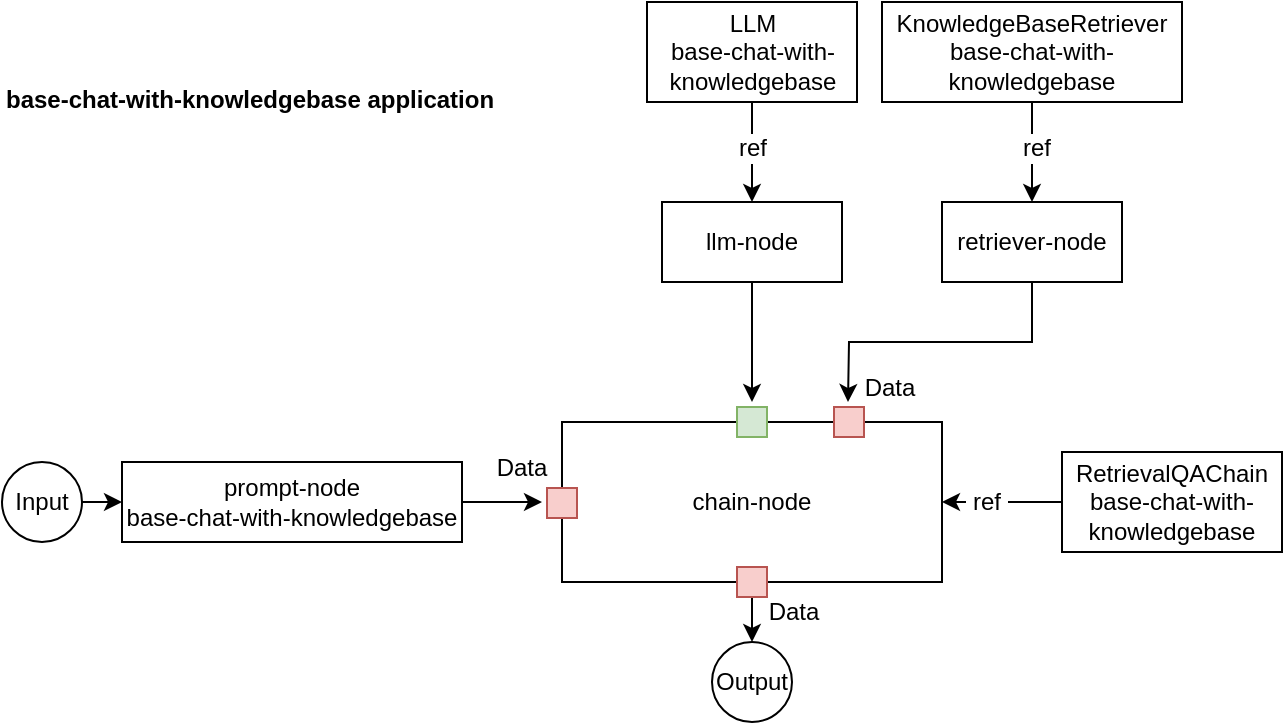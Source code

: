 <mxfile version="12.2.4" pages="1"><diagram id="Zn4FlFsgrMPtoJGrlCBt" name="kao-qa-app-flow"><mxGraphModel dx="818" dy="423" grid="1" gridSize="10" guides="1" tooltips="1" connect="1" arrows="1" fold="1" page="1" pageScale="1" pageWidth="827" pageHeight="1169" math="0" shadow="0"><root><mxCell id="0"/><mxCell id="1" parent="0"/><mxCell id="22" style="edgeStyle=orthogonalEdgeStyle;rounded=0;orthogonalLoop=1;jettySize=auto;html=1;exitX=1;exitY=0.5;exitDx=0;exitDy=0;entryX=0;entryY=0.5;entryDx=0;entryDy=0;" parent="1" source="29" target="3" edge="1"><mxGeometry relative="1" as="geometry"><mxPoint x="130" y="290" as="sourcePoint"/></mxGeometry></mxCell><mxCell id="9" style="edgeStyle=orthogonalEdgeStyle;rounded=0;orthogonalLoop=1;jettySize=auto;html=1;exitX=1;exitY=0.5;exitDx=0;exitDy=0;" parent="1" source="3" edge="1"><mxGeometry relative="1" as="geometry"><mxPoint x="320" y="290" as="targetPoint"/></mxGeometry></mxCell><mxCell id="3" value="prompt-node&lt;br&gt;base-chat-with-knowledgebase" style="rounded=0;whiteSpace=wrap;html=1;" parent="1" vertex="1"><mxGeometry x="110" y="270" width="170" height="40" as="geometry"/></mxCell><mxCell id="10" style="edgeStyle=orthogonalEdgeStyle;rounded=0;orthogonalLoop=1;jettySize=auto;html=1;exitX=0.5;exitY=1;exitDx=0;exitDy=0;" parent="1" source="4" edge="1"><mxGeometry relative="1" as="geometry"><mxPoint x="425" y="240" as="targetPoint"/></mxGeometry></mxCell><mxCell id="4" value="llm-node" style="rounded=0;whiteSpace=wrap;html=1;" parent="1" vertex="1"><mxGeometry x="380" y="140" width="90" height="40" as="geometry"/></mxCell><mxCell id="14" style="edgeStyle=orthogonalEdgeStyle;rounded=0;orthogonalLoop=1;jettySize=auto;html=1;exitX=0.5;exitY=1;exitDx=0;exitDy=0;" parent="1" source="5" edge="1"><mxGeometry relative="1" as="geometry"><mxPoint x="473" y="240" as="targetPoint"/></mxGeometry></mxCell><mxCell id="5" value="retriever-node" style="rounded=0;whiteSpace=wrap;html=1;" parent="1" vertex="1"><mxGeometry x="520" y="140" width="90" height="40" as="geometry"/></mxCell><mxCell id="6" value="chain-node" style="rounded=0;whiteSpace=wrap;html=1;" parent="1" vertex="1"><mxGeometry x="330" y="250" width="190" height="80" as="geometry"/></mxCell><mxCell id="8" style="edgeStyle=orthogonalEdgeStyle;rounded=0;orthogonalLoop=1;jettySize=auto;html=1;exitX=0.5;exitY=1;exitDx=0;exitDy=0;entryX=0.5;entryY=0;entryDx=0;entryDy=0;" parent="1" source="7" target="4" edge="1"><mxGeometry relative="1" as="geometry"/></mxCell><mxCell id="17" value="ref" style="text;html=1;resizable=0;points=[];align=center;verticalAlign=middle;labelBackgroundColor=#ffffff;" parent="8" vertex="1" connectable="0"><mxGeometry x="-0.096" relative="1" as="geometry"><mxPoint as="offset"/></mxGeometry></mxCell><mxCell id="7" value="LLM&lt;br&gt;base-chat-with-knowledgebase" style="rounded=0;whiteSpace=wrap;html=1;" parent="1" vertex="1"><mxGeometry x="372.5" y="40" width="105" height="50" as="geometry"/></mxCell><mxCell id="13" style="edgeStyle=orthogonalEdgeStyle;rounded=0;orthogonalLoop=1;jettySize=auto;html=1;exitX=0.5;exitY=1;exitDx=0;exitDy=0;entryX=0.5;entryY=0;entryDx=0;entryDy=0;" parent="1" source="12" target="5" edge="1"><mxGeometry relative="1" as="geometry"/></mxCell><mxCell id="16" value="ref" style="text;html=1;resizable=0;points=[];align=center;verticalAlign=middle;labelBackgroundColor=#ffffff;" parent="13" vertex="1" connectable="0"><mxGeometry x="-0.096" y="2" relative="1" as="geometry"><mxPoint as="offset"/></mxGeometry></mxCell><mxCell id="12" value="KnowledgeBaseRetriever&lt;br&gt;base-chat-with-knowledgebase" style="rounded=0;whiteSpace=wrap;html=1;" parent="1" vertex="1"><mxGeometry x="490" y="40" width="150" height="50" as="geometry"/></mxCell><mxCell id="19" value="&amp;nbsp;" style="edgeStyle=orthogonalEdgeStyle;rounded=0;orthogonalLoop=1;jettySize=auto;html=1;exitX=0;exitY=0.5;exitDx=0;exitDy=0;entryX=1;entryY=0.5;entryDx=0;entryDy=0;" parent="1" source="18" target="6" edge="1"><mxGeometry relative="1" as="geometry"/></mxCell><mxCell id="20" value="&amp;nbsp;ref&amp;nbsp;" style="text;html=1;resizable=0;points=[];align=center;verticalAlign=middle;labelBackgroundColor=#ffffff;" parent="19" vertex="1" connectable="0"><mxGeometry x="0.267" relative="1" as="geometry"><mxPoint as="offset"/></mxGeometry></mxCell><mxCell id="18" value="RetrievalQAChain&lt;br&gt;base-chat-with-knowledgebase" style="rounded=0;whiteSpace=wrap;html=1;" parent="1" vertex="1"><mxGeometry x="580" y="265" width="110" height="50" as="geometry"/></mxCell><mxCell id="25" value="" style="rounded=0;whiteSpace=wrap;html=1;fillColor=#d5e8d4;strokeColor=#82b366;" parent="1" vertex="1"><mxGeometry x="417.5" y="242.5" width="15" height="15" as="geometry"/></mxCell><mxCell id="27" value="" style="rounded=0;whiteSpace=wrap;html=1;fillColor=#f8cecc;strokeColor=#b85450;" parent="1" vertex="1"><mxGeometry x="466" y="242.5" width="15" height="15" as="geometry"/></mxCell><mxCell id="28" value="" style="rounded=0;whiteSpace=wrap;html=1;fillColor=#f8cecc;strokeColor=#b85450;" parent="1" vertex="1"><mxGeometry x="322.5" y="283" width="15" height="15" as="geometry"/></mxCell><mxCell id="29" value="Input" style="ellipse;whiteSpace=wrap;html=1;aspect=fixed;strokeColor=#000000;" parent="1" vertex="1"><mxGeometry x="50" y="270" width="40" height="40" as="geometry"/></mxCell><mxCell id="30" value="Output" style="ellipse;whiteSpace=wrap;html=1;aspect=fixed;strokeColor=#000000;" parent="1" vertex="1"><mxGeometry x="405" y="360" width="40" height="40" as="geometry"/></mxCell><mxCell id="35" style="edgeStyle=orthogonalEdgeStyle;rounded=0;orthogonalLoop=1;jettySize=auto;html=1;exitX=0.5;exitY=1;exitDx=0;exitDy=0;entryX=0.5;entryY=0;entryDx=0;entryDy=0;" parent="1" source="31" target="30" edge="1"><mxGeometry relative="1" as="geometry"/></mxCell><mxCell id="31" value="" style="rounded=0;whiteSpace=wrap;html=1;fillColor=#f8cecc;strokeColor=#b85450;" parent="1" vertex="1"><mxGeometry x="417.5" y="322.5" width="15" height="15" as="geometry"/></mxCell><mxCell id="36" value="Data" style="text;html=1;strokeColor=none;fillColor=none;align=center;verticalAlign=middle;whiteSpace=wrap;rounded=0;" parent="1" vertex="1"><mxGeometry x="290" y="263" width="40" height="20" as="geometry"/></mxCell><mxCell id="37" value="Data" style="text;html=1;strokeColor=none;fillColor=none;align=center;verticalAlign=middle;whiteSpace=wrap;rounded=0;" parent="1" vertex="1"><mxGeometry x="473.5" y="222.5" width="40" height="20" as="geometry"/></mxCell><mxCell id="38" value="Data" style="text;html=1;strokeColor=none;fillColor=none;align=center;verticalAlign=middle;whiteSpace=wrap;rounded=0;" parent="1" vertex="1"><mxGeometry x="426" y="335" width="40" height="20" as="geometry"/></mxCell><mxCell id="39" value="base-chat-with-knowledgebase application" style="text;html=1;fontStyle=1" parent="1" vertex="1"><mxGeometry x="50" y="75" width="190" height="30" as="geometry"/></mxCell></root></mxGraphModel></diagram></mxfile>